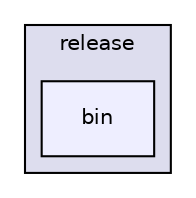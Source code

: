 digraph "graphviz-2.38/release/bin" {
  bgcolor=transparent;
  compound=true
  node [ fontsize="10", fontname="Helvetica"];
  edge [ labelfontsize="10", labelfontname="Helvetica"];
  subgraph clusterdir_a334ded5927ae8929a5cf715c79f32d2 {
    graph [ bgcolor="#ddddee", pencolor="black", label="release" fontname="Helvetica", fontsize="10", URL="dir_a334ded5927ae8929a5cf715c79f32d2.html"]
  dir_b4c3398c8fe3cf8485a0faa09c34050e [shape=box, label="bin", style="filled", fillcolor="#eeeeff", pencolor="black", URL="dir_b4c3398c8fe3cf8485a0faa09c34050e.html"];
  }
}
